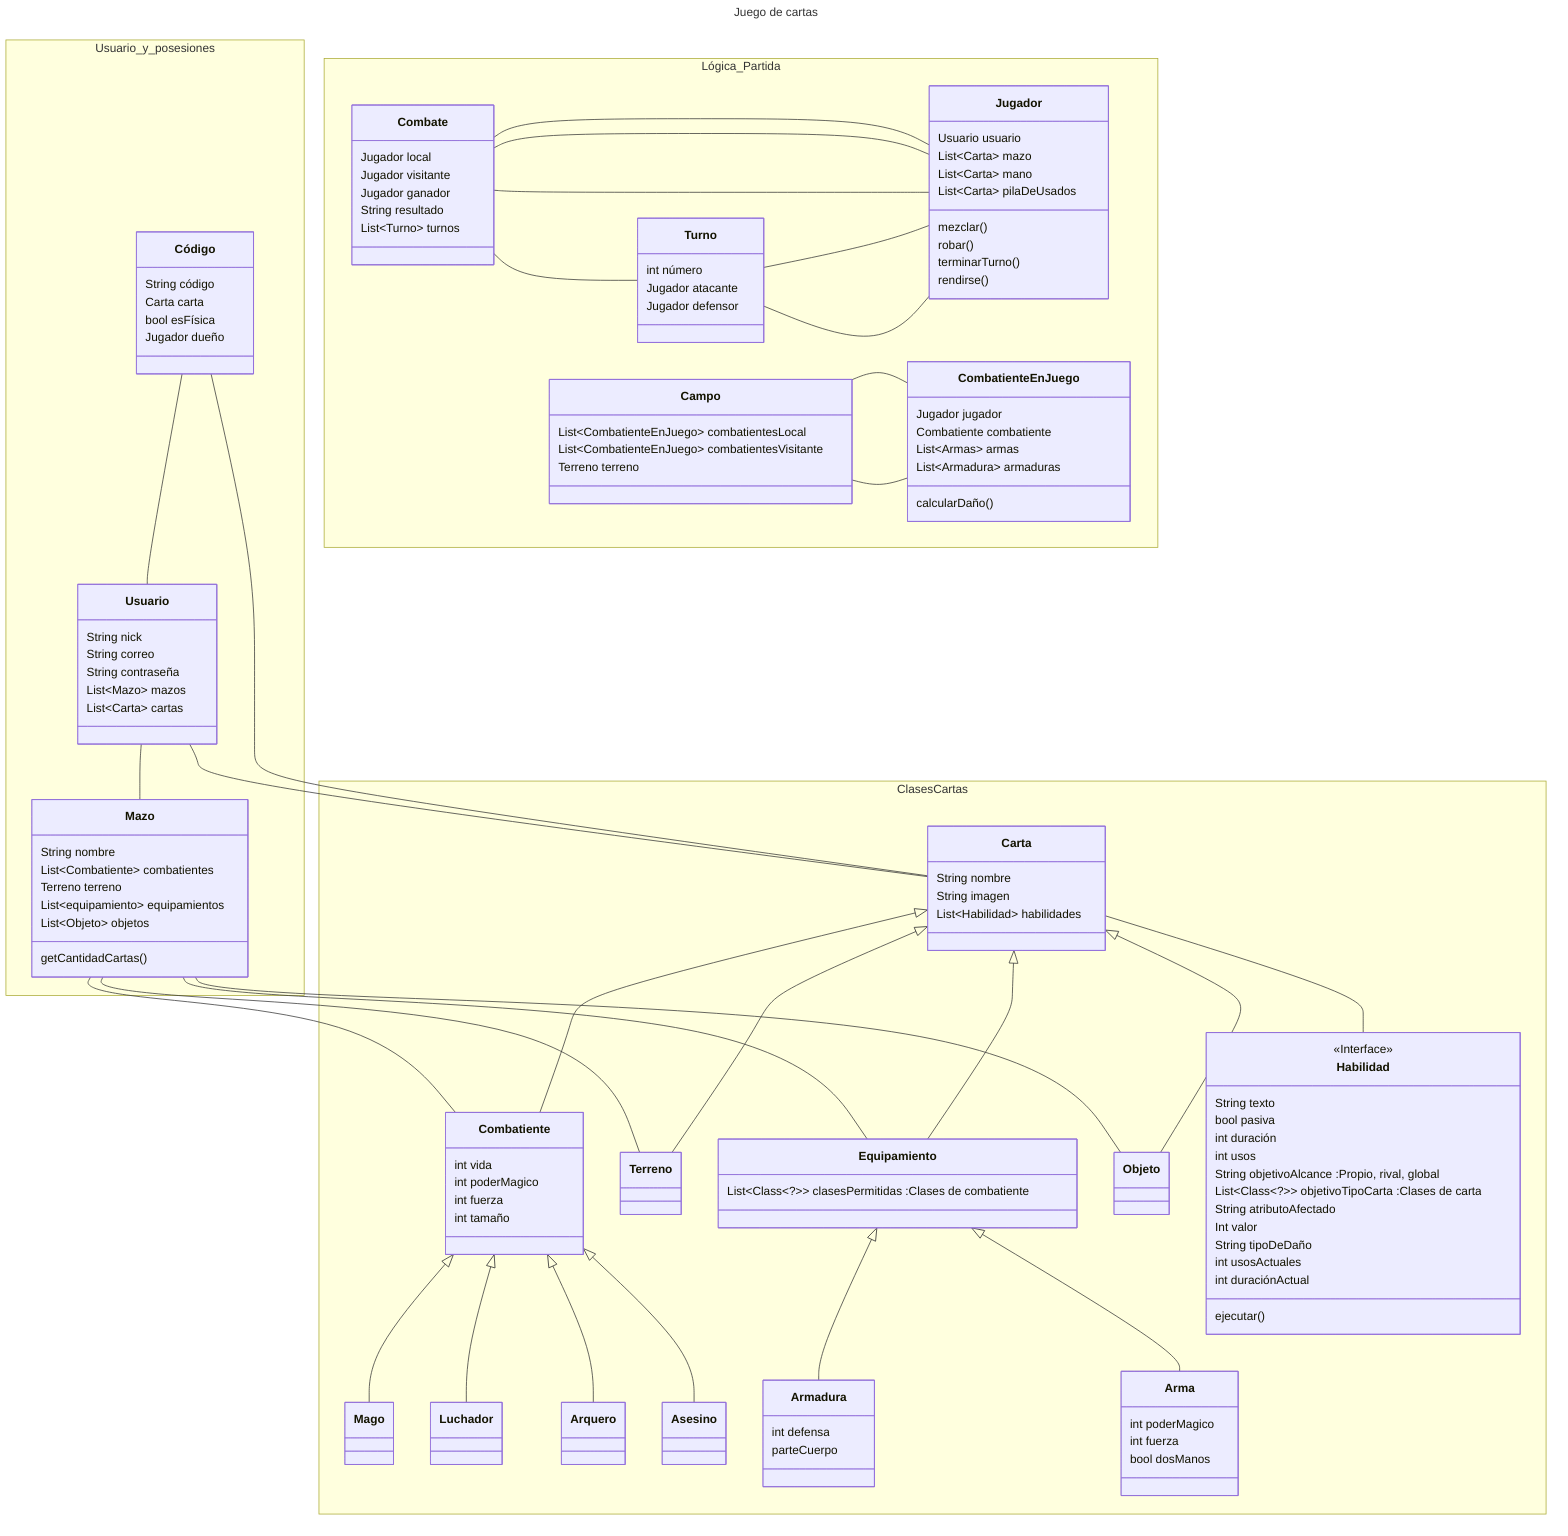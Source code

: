 ---
title: Juego de cartas
---
classDiagram

namespace Usuario_y_posesiones {  
    class Usuario{
        String nick
        String correo
        String contraseña
        List~Mazo~ mazos
        List~Carta~ cartas
    }

    class Mazo{
        String nombre
        List~Combatiente~ combatientes
        Terreno terreno
        List~equipamiento~ equipamientos
        List~Objeto~ objetos
        getCantidadCartas()
    }

    class Código{
        String código
        Carta carta
        bool esFísica
        Jugador dueño
    }

}
    Mazo -- Combatiente
    Mazo -- Terreno
    Mazo -- Equipamiento
    Mazo -- Objeto
    Usuario -- Mazo
    Usuario -- Carta
    Código -- Carta
    Código -- Usuario

namespace Clases Cartas {
    class Carta{
        String nombre
        String imagen
        List~Habilidad~ habilidades
    }

    class Objeto{
        
    }
    
    class Combatiente{
        int vida
        int poderMagico
        int fuerza
        int tamaño
    }

    class Mago{

    }

    class Luchador{

    }

    class Arquero{

    }

    class Asesino{

    }


    class Equipamiento{
        List~Class~?~~ clasesPermitidas :Clases de combatiente
    }

    class Armadura{
        int defensa
        parteCuerpo

    }

    class Arma{
        int poderMagico
        int fuerza
        
        bool dosManos
    }

    class Terreno{
    }

    class Habilidad{
        <<Interface>>
        String texto
        bool pasiva
        int duración
        int usos
        String objetivoAlcance :Propio, rival, global
        List~Class~?~~ objetivoTipoCarta :Clases de carta
        String atributoAfectado
        Int valor
        String tipoDeDaño
        int usosActuales
        int duraciónActual

        ejecutar()
    }
}
    Carta <|-- Combatiente
    Carta <|-- Equipamiento
    Carta <|-- Objeto
    Carta <|-- Terreno
    Carta -- Habilidad

    Combatiente <|-- Mago
    Combatiente <|-- Luchador
    Combatiente <|-- Asesino
    Combatiente <|-- Arquero
    Equipamiento <|-- Armadura
    Equipamiento <|-- Arma



namespace Lógica_Partida {

    class Combate{
        Jugador local
        Jugador visitante
        Jugador ganador
        String resultado
        List~Turno~ turnos
    }

    class Jugador{
        Usuario usuario
        List~Carta~ mazo
        List~Carta~ mano
        List~Carta~ pilaDeUsados
        mezclar()
        robar()
        terminarTurno()
        rendirse()
    }

    class Turno{
        int número
        Jugador atacante
        Jugador defensor
    }

    class CombatienteEnJuego{
        Jugador jugador
        Combatiente combatiente
        List~Armas~ armas
        List~Armadura~ armaduras
        calcularDaño()
    }

    class Campo{
        List~CombatienteEnJuego~ combatientesLocal
        List~CombatienteEnJuego~ combatientesVisitante
        Terreno terreno
    }

}
    Combate -- Jugador
    Combate -- Jugador
    Combate -- Jugador
    Combate -- Turno
    Turno -- Jugador
    Turno -- Jugador
    Campo -- CombatienteEnJuego
    Campo -- CombatienteEnJuego